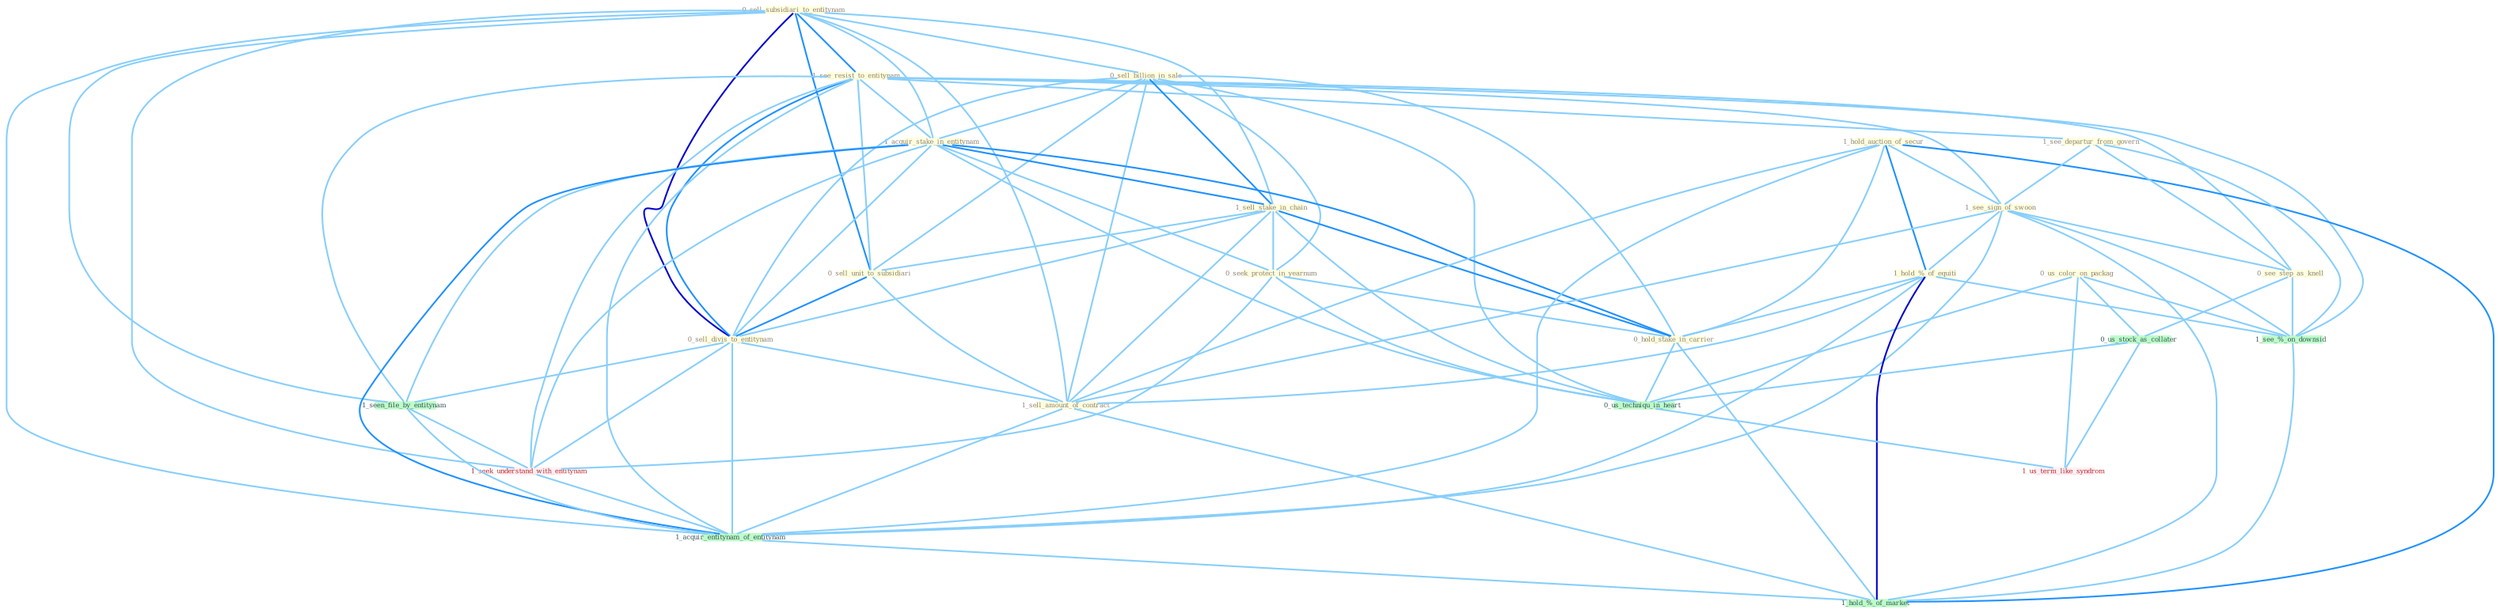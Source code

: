 Graph G{ 
    node
    [shape=polygon,style=filled,width=.5,height=.06,color="#BDFCC9",fixedsize=true,fontsize=4,
    fontcolor="#2f4f4f"];
    {node
    [color="#ffffe0", fontcolor="#8b7d6b"] "0_sell_subsidiari_to_entitynam " "1_see_resist_to_entitynam " "0_sell_billion_in_sale " "1_acquir_stake_in_entitynam " "1_sell_stake_in_chain " "1_hold_auction_of_secur " "0_us_color_on_packag " "1_see_departur_from_govern " "1_see_sign_of_swoon " "0_seek_protect_in_yearnum " "0_see_step_as_knell " "1_hold_%_of_equiti " "0_sell_unit_to_subsidiari " "0_hold_stake_in_carrier " "0_sell_divis_to_entitynam " "1_sell_amount_of_contract "}
{node [color="#fff0f5", fontcolor="#b22222"] "1_seek_understand_with_entitynam " "1_us_term_like_syndrom "}
edge [color="#B0E2FF"];

	"0_sell_subsidiari_to_entitynam " -- "1_see_resist_to_entitynam " [w="2", color="#1e90ff" , len=0.8];
	"0_sell_subsidiari_to_entitynam " -- "0_sell_billion_in_sale " [w="1", color="#87cefa" ];
	"0_sell_subsidiari_to_entitynam " -- "1_acquir_stake_in_entitynam " [w="1", color="#87cefa" ];
	"0_sell_subsidiari_to_entitynam " -- "1_sell_stake_in_chain " [w="1", color="#87cefa" ];
	"0_sell_subsidiari_to_entitynam " -- "0_sell_unit_to_subsidiari " [w="2", color="#1e90ff" , len=0.8];
	"0_sell_subsidiari_to_entitynam " -- "0_sell_divis_to_entitynam " [w="3", color="#0000cd" , len=0.6];
	"0_sell_subsidiari_to_entitynam " -- "1_sell_amount_of_contract " [w="1", color="#87cefa" ];
	"0_sell_subsidiari_to_entitynam " -- "1_seen_file_by_entitynam " [w="1", color="#87cefa" ];
	"0_sell_subsidiari_to_entitynam " -- "1_seek_understand_with_entitynam " [w="1", color="#87cefa" ];
	"0_sell_subsidiari_to_entitynam " -- "1_acquir_entitynam_of_entitynam " [w="1", color="#87cefa" ];
	"1_see_resist_to_entitynam " -- "1_acquir_stake_in_entitynam " [w="1", color="#87cefa" ];
	"1_see_resist_to_entitynam " -- "1_see_departur_from_govern " [w="1", color="#87cefa" ];
	"1_see_resist_to_entitynam " -- "1_see_sign_of_swoon " [w="1", color="#87cefa" ];
	"1_see_resist_to_entitynam " -- "0_see_step_as_knell " [w="1", color="#87cefa" ];
	"1_see_resist_to_entitynam " -- "0_sell_unit_to_subsidiari " [w="1", color="#87cefa" ];
	"1_see_resist_to_entitynam " -- "0_sell_divis_to_entitynam " [w="2", color="#1e90ff" , len=0.8];
	"1_see_resist_to_entitynam " -- "1_seen_file_by_entitynam " [w="1", color="#87cefa" ];
	"1_see_resist_to_entitynam " -- "1_seek_understand_with_entitynam " [w="1", color="#87cefa" ];
	"1_see_resist_to_entitynam " -- "1_acquir_entitynam_of_entitynam " [w="1", color="#87cefa" ];
	"1_see_resist_to_entitynam " -- "1_see_%_on_downsid " [w="1", color="#87cefa" ];
	"0_sell_billion_in_sale " -- "1_acquir_stake_in_entitynam " [w="1", color="#87cefa" ];
	"0_sell_billion_in_sale " -- "1_sell_stake_in_chain " [w="2", color="#1e90ff" , len=0.8];
	"0_sell_billion_in_sale " -- "0_seek_protect_in_yearnum " [w="1", color="#87cefa" ];
	"0_sell_billion_in_sale " -- "0_sell_unit_to_subsidiari " [w="1", color="#87cefa" ];
	"0_sell_billion_in_sale " -- "0_hold_stake_in_carrier " [w="1", color="#87cefa" ];
	"0_sell_billion_in_sale " -- "0_sell_divis_to_entitynam " [w="1", color="#87cefa" ];
	"0_sell_billion_in_sale " -- "1_sell_amount_of_contract " [w="1", color="#87cefa" ];
	"0_sell_billion_in_sale " -- "0_us_techniqu_in_heart " [w="1", color="#87cefa" ];
	"1_acquir_stake_in_entitynam " -- "1_sell_stake_in_chain " [w="2", color="#1e90ff" , len=0.8];
	"1_acquir_stake_in_entitynam " -- "0_seek_protect_in_yearnum " [w="1", color="#87cefa" ];
	"1_acquir_stake_in_entitynam " -- "0_hold_stake_in_carrier " [w="2", color="#1e90ff" , len=0.8];
	"1_acquir_stake_in_entitynam " -- "0_sell_divis_to_entitynam " [w="1", color="#87cefa" ];
	"1_acquir_stake_in_entitynam " -- "1_seen_file_by_entitynam " [w="1", color="#87cefa" ];
	"1_acquir_stake_in_entitynam " -- "1_seek_understand_with_entitynam " [w="1", color="#87cefa" ];
	"1_acquir_stake_in_entitynam " -- "1_acquir_entitynam_of_entitynam " [w="2", color="#1e90ff" , len=0.8];
	"1_acquir_stake_in_entitynam " -- "0_us_techniqu_in_heart " [w="1", color="#87cefa" ];
	"1_sell_stake_in_chain " -- "0_seek_protect_in_yearnum " [w="1", color="#87cefa" ];
	"1_sell_stake_in_chain " -- "0_sell_unit_to_subsidiari " [w="1", color="#87cefa" ];
	"1_sell_stake_in_chain " -- "0_hold_stake_in_carrier " [w="2", color="#1e90ff" , len=0.8];
	"1_sell_stake_in_chain " -- "0_sell_divis_to_entitynam " [w="1", color="#87cefa" ];
	"1_sell_stake_in_chain " -- "1_sell_amount_of_contract " [w="1", color="#87cefa" ];
	"1_sell_stake_in_chain " -- "0_us_techniqu_in_heart " [w="1", color="#87cefa" ];
	"1_hold_auction_of_secur " -- "1_see_sign_of_swoon " [w="1", color="#87cefa" ];
	"1_hold_auction_of_secur " -- "1_hold_%_of_equiti " [w="2", color="#1e90ff" , len=0.8];
	"1_hold_auction_of_secur " -- "0_hold_stake_in_carrier " [w="1", color="#87cefa" ];
	"1_hold_auction_of_secur " -- "1_sell_amount_of_contract " [w="1", color="#87cefa" ];
	"1_hold_auction_of_secur " -- "1_acquir_entitynam_of_entitynam " [w="1", color="#87cefa" ];
	"1_hold_auction_of_secur " -- "1_hold_%_of_market " [w="2", color="#1e90ff" , len=0.8];
	"0_us_color_on_packag " -- "0_us_stock_as_collater " [w="1", color="#87cefa" ];
	"0_us_color_on_packag " -- "0_us_techniqu_in_heart " [w="1", color="#87cefa" ];
	"0_us_color_on_packag " -- "1_see_%_on_downsid " [w="1", color="#87cefa" ];
	"0_us_color_on_packag " -- "1_us_term_like_syndrom " [w="1", color="#87cefa" ];
	"1_see_departur_from_govern " -- "1_see_sign_of_swoon " [w="1", color="#87cefa" ];
	"1_see_departur_from_govern " -- "0_see_step_as_knell " [w="1", color="#87cefa" ];
	"1_see_departur_from_govern " -- "1_see_%_on_downsid " [w="1", color="#87cefa" ];
	"1_see_sign_of_swoon " -- "0_see_step_as_knell " [w="1", color="#87cefa" ];
	"1_see_sign_of_swoon " -- "1_hold_%_of_equiti " [w="1", color="#87cefa" ];
	"1_see_sign_of_swoon " -- "1_sell_amount_of_contract " [w="1", color="#87cefa" ];
	"1_see_sign_of_swoon " -- "1_acquir_entitynam_of_entitynam " [w="1", color="#87cefa" ];
	"1_see_sign_of_swoon " -- "1_see_%_on_downsid " [w="1", color="#87cefa" ];
	"1_see_sign_of_swoon " -- "1_hold_%_of_market " [w="1", color="#87cefa" ];
	"0_seek_protect_in_yearnum " -- "0_hold_stake_in_carrier " [w="1", color="#87cefa" ];
	"0_seek_protect_in_yearnum " -- "1_seek_understand_with_entitynam " [w="1", color="#87cefa" ];
	"0_seek_protect_in_yearnum " -- "0_us_techniqu_in_heart " [w="1", color="#87cefa" ];
	"0_see_step_as_knell " -- "0_us_stock_as_collater " [w="1", color="#87cefa" ];
	"0_see_step_as_knell " -- "1_see_%_on_downsid " [w="1", color="#87cefa" ];
	"1_hold_%_of_equiti " -- "0_hold_stake_in_carrier " [w="1", color="#87cefa" ];
	"1_hold_%_of_equiti " -- "1_sell_amount_of_contract " [w="1", color="#87cefa" ];
	"1_hold_%_of_equiti " -- "1_acquir_entitynam_of_entitynam " [w="1", color="#87cefa" ];
	"1_hold_%_of_equiti " -- "1_see_%_on_downsid " [w="1", color="#87cefa" ];
	"1_hold_%_of_equiti " -- "1_hold_%_of_market " [w="3", color="#0000cd" , len=0.6];
	"0_sell_unit_to_subsidiari " -- "0_sell_divis_to_entitynam " [w="2", color="#1e90ff" , len=0.8];
	"0_sell_unit_to_subsidiari " -- "1_sell_amount_of_contract " [w="1", color="#87cefa" ];
	"0_hold_stake_in_carrier " -- "0_us_techniqu_in_heart " [w="1", color="#87cefa" ];
	"0_hold_stake_in_carrier " -- "1_hold_%_of_market " [w="1", color="#87cefa" ];
	"0_sell_divis_to_entitynam " -- "1_sell_amount_of_contract " [w="1", color="#87cefa" ];
	"0_sell_divis_to_entitynam " -- "1_seen_file_by_entitynam " [w="1", color="#87cefa" ];
	"0_sell_divis_to_entitynam " -- "1_seek_understand_with_entitynam " [w="1", color="#87cefa" ];
	"0_sell_divis_to_entitynam " -- "1_acquir_entitynam_of_entitynam " [w="1", color="#87cefa" ];
	"1_sell_amount_of_contract " -- "1_acquir_entitynam_of_entitynam " [w="1", color="#87cefa" ];
	"1_sell_amount_of_contract " -- "1_hold_%_of_market " [w="1", color="#87cefa" ];
	"1_seen_file_by_entitynam " -- "1_seek_understand_with_entitynam " [w="1", color="#87cefa" ];
	"1_seen_file_by_entitynam " -- "1_acquir_entitynam_of_entitynam " [w="1", color="#87cefa" ];
	"0_us_stock_as_collater " -- "0_us_techniqu_in_heart " [w="1", color="#87cefa" ];
	"0_us_stock_as_collater " -- "1_us_term_like_syndrom " [w="1", color="#87cefa" ];
	"1_seek_understand_with_entitynam " -- "1_acquir_entitynam_of_entitynam " [w="1", color="#87cefa" ];
	"1_acquir_entitynam_of_entitynam " -- "1_hold_%_of_market " [w="1", color="#87cefa" ];
	"0_us_techniqu_in_heart " -- "1_us_term_like_syndrom " [w="1", color="#87cefa" ];
	"1_see_%_on_downsid " -- "1_hold_%_of_market " [w="1", color="#87cefa" ];
}